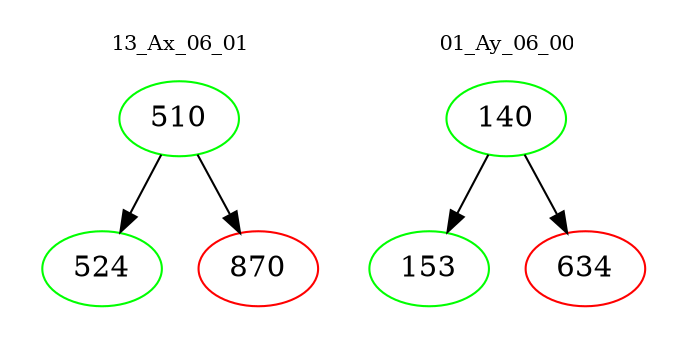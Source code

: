 digraph{
subgraph cluster_0 {
color = white
label = "13_Ax_06_01";
fontsize=10;
T0_510 [label="510", color="green"]
T0_510 -> T0_524 [color="black"]
T0_524 [label="524", color="green"]
T0_510 -> T0_870 [color="black"]
T0_870 [label="870", color="red"]
}
subgraph cluster_1 {
color = white
label = "01_Ay_06_00";
fontsize=10;
T1_140 [label="140", color="green"]
T1_140 -> T1_153 [color="black"]
T1_153 [label="153", color="green"]
T1_140 -> T1_634 [color="black"]
T1_634 [label="634", color="red"]
}
}
